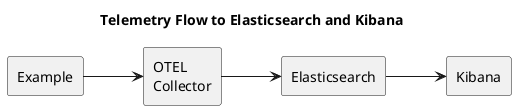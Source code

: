 @startuml elastic-kibana
title Telemetry Flow to Elasticsearch and Kibana
left to right direction

agent Example as EX
agent "OTEL\nCollector" as OC
agent Elasticsearch as ES
agent Kibana

EX --> OC
OC --> ES
ES --> Kibana

@enduml
